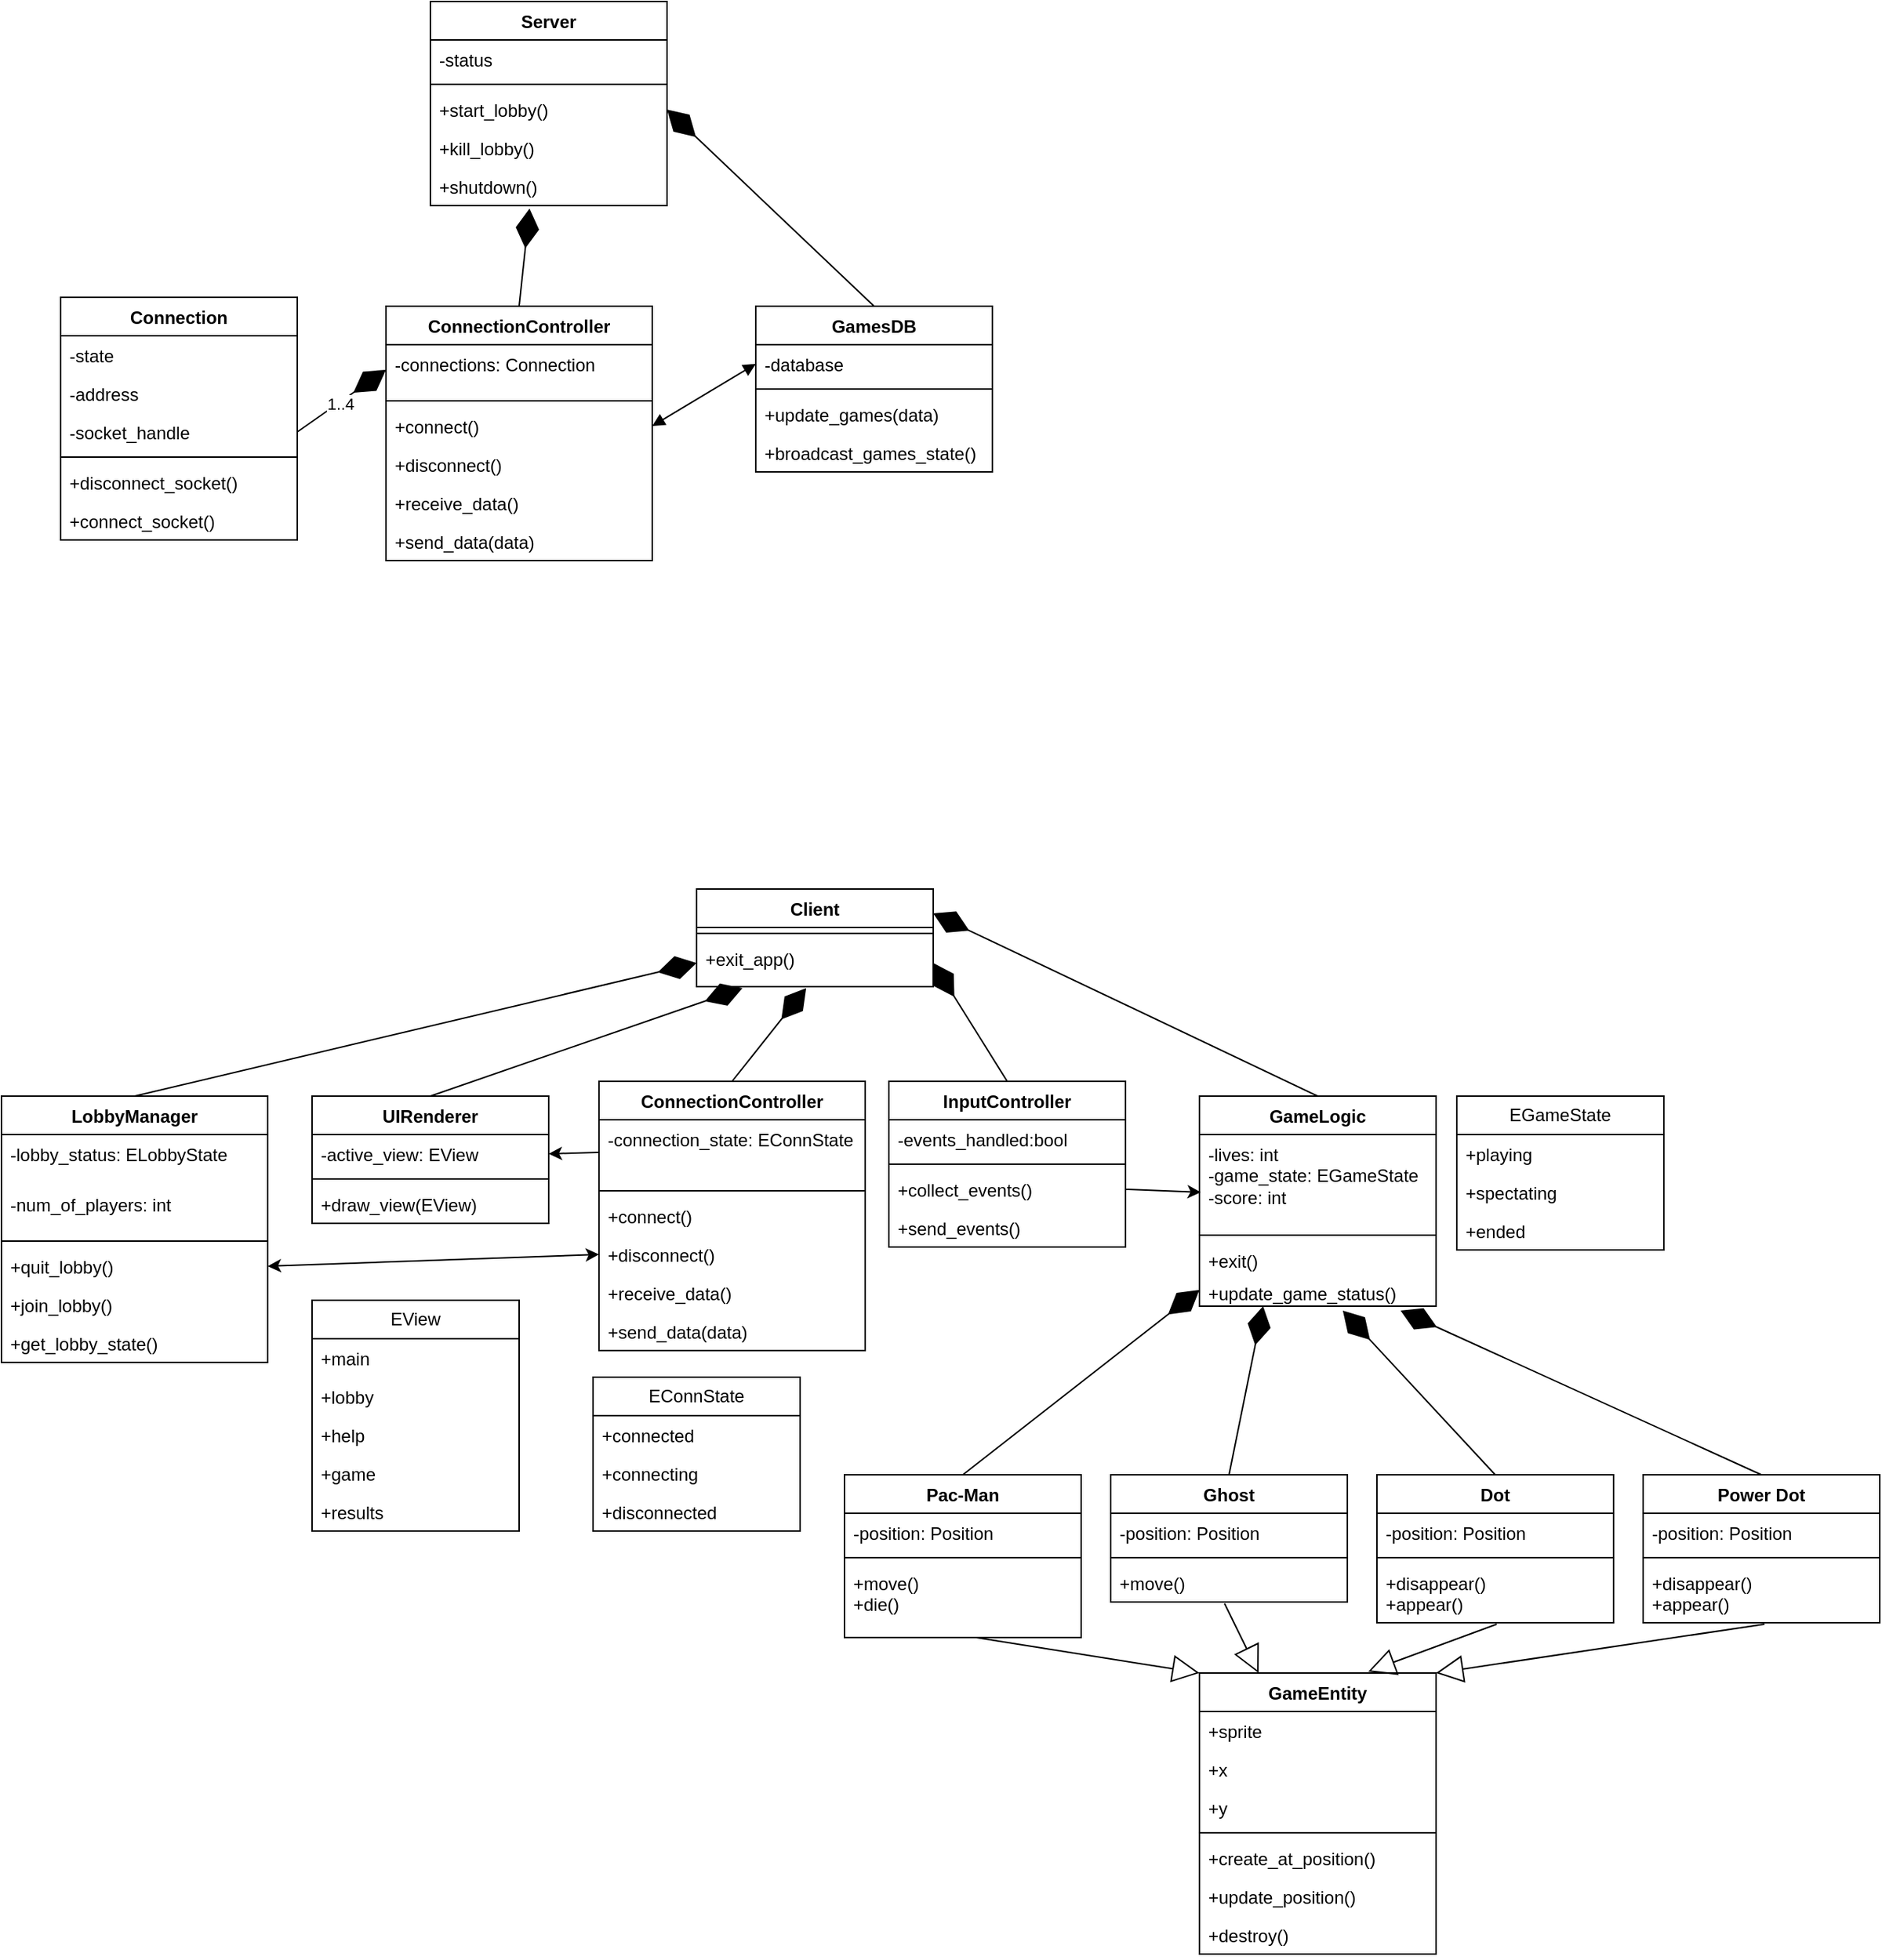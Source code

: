 <mxfile version="26.1.1">
  <diagram id="C5RBs43oDa-KdzZeNtuy" name="Page-1">
    <mxGraphModel dx="1886" dy="2432" grid="1" gridSize="10" guides="1" tooltips="1" connect="1" arrows="1" fold="1" page="1" pageScale="1" pageWidth="1169" pageHeight="827" math="0" shadow="0">
      <root>
        <mxCell id="WIyWlLk6GJQsqaUBKTNV-0" />
        <mxCell id="WIyWlLk6GJQsqaUBKTNV-1" parent="WIyWlLk6GJQsqaUBKTNV-0" />
        <mxCell id="W4Zjn9NjiA4wPW8pre9K-42" value="Client" style="swimlane;fontStyle=1;align=center;verticalAlign=top;childLayout=stackLayout;horizontal=1;startSize=26;horizontalStack=0;resizeParent=1;resizeParentMax=0;resizeLast=0;collapsible=1;marginBottom=0;whiteSpace=wrap;html=1;" parent="WIyWlLk6GJQsqaUBKTNV-1" vertex="1">
          <mxGeometry x="520" y="-500" width="160" height="66" as="geometry" />
        </mxCell>
        <mxCell id="W4Zjn9NjiA4wPW8pre9K-44" value="" style="line;strokeWidth=1;fillColor=none;align=left;verticalAlign=middle;spacingTop=-1;spacingLeft=3;spacingRight=3;rotatable=0;labelPosition=right;points=[];portConstraint=eastwest;strokeColor=inherit;" parent="W4Zjn9NjiA4wPW8pre9K-42" vertex="1">
          <mxGeometry y="26" width="160" height="8" as="geometry" />
        </mxCell>
        <mxCell id="W4Zjn9NjiA4wPW8pre9K-45" value="+exit_app()" style="text;strokeColor=none;fillColor=none;align=left;verticalAlign=top;spacingLeft=4;spacingRight=4;overflow=hidden;rotatable=0;points=[[0,0.5],[1,0.5]];portConstraint=eastwest;whiteSpace=wrap;html=1;" parent="W4Zjn9NjiA4wPW8pre9K-42" vertex="1">
          <mxGeometry y="34" width="160" height="32" as="geometry" />
        </mxCell>
        <mxCell id="W4Zjn9NjiA4wPW8pre9K-46" value="EView" style="swimlane;fontStyle=0;childLayout=stackLayout;horizontal=1;startSize=26;fillColor=none;horizontalStack=0;resizeParent=1;resizeParentMax=0;resizeLast=0;collapsible=1;marginBottom=0;whiteSpace=wrap;html=1;" parent="WIyWlLk6GJQsqaUBKTNV-1" vertex="1">
          <mxGeometry x="260" y="-222" width="140" height="156" as="geometry" />
        </mxCell>
        <mxCell id="W4Zjn9NjiA4wPW8pre9K-49" value="+main" style="text;strokeColor=none;fillColor=none;align=left;verticalAlign=top;spacingLeft=4;spacingRight=4;overflow=hidden;rotatable=0;points=[[0,0.5],[1,0.5]];portConstraint=eastwest;whiteSpace=wrap;html=1;" parent="W4Zjn9NjiA4wPW8pre9K-46" vertex="1">
          <mxGeometry y="26" width="140" height="26" as="geometry" />
        </mxCell>
        <mxCell id="W4Zjn9NjiA4wPW8pre9K-47" value="+lobby" style="text;strokeColor=none;fillColor=none;align=left;verticalAlign=top;spacingLeft=4;spacingRight=4;overflow=hidden;rotatable=0;points=[[0,0.5],[1,0.5]];portConstraint=eastwest;whiteSpace=wrap;html=1;" parent="W4Zjn9NjiA4wPW8pre9K-46" vertex="1">
          <mxGeometry y="52" width="140" height="26" as="geometry" />
        </mxCell>
        <mxCell id="W4Zjn9NjiA4wPW8pre9K-48" value="+help" style="text;strokeColor=none;fillColor=none;align=left;verticalAlign=top;spacingLeft=4;spacingRight=4;overflow=hidden;rotatable=0;points=[[0,0.5],[1,0.5]];portConstraint=eastwest;whiteSpace=wrap;html=1;" parent="W4Zjn9NjiA4wPW8pre9K-46" vertex="1">
          <mxGeometry y="78" width="140" height="26" as="geometry" />
        </mxCell>
        <mxCell id="W4Zjn9NjiA4wPW8pre9K-50" value="+game" style="text;strokeColor=none;fillColor=none;align=left;verticalAlign=top;spacingLeft=4;spacingRight=4;overflow=hidden;rotatable=0;points=[[0,0.5],[1,0.5]];portConstraint=eastwest;whiteSpace=wrap;html=1;" parent="W4Zjn9NjiA4wPW8pre9K-46" vertex="1">
          <mxGeometry y="104" width="140" height="26" as="geometry" />
        </mxCell>
        <mxCell id="frSgxrHvrcFcjkGgJCsm-52" value="+results" style="text;strokeColor=none;fillColor=none;align=left;verticalAlign=top;spacingLeft=4;spacingRight=4;overflow=hidden;rotatable=0;points=[[0,0.5],[1,0.5]];portConstraint=eastwest;whiteSpace=wrap;html=1;" parent="W4Zjn9NjiA4wPW8pre9K-46" vertex="1">
          <mxGeometry y="130" width="140" height="26" as="geometry" />
        </mxCell>
        <mxCell id="frSgxrHvrcFcjkGgJCsm-5" value="UIRenderer" style="swimlane;fontStyle=1;align=center;verticalAlign=top;childLayout=stackLayout;horizontal=1;startSize=26;horizontalStack=0;resizeParent=1;resizeParentMax=0;resizeLast=0;collapsible=1;marginBottom=0;whiteSpace=wrap;html=1;" parent="WIyWlLk6GJQsqaUBKTNV-1" vertex="1">
          <mxGeometry x="260" y="-360" width="160" height="86" as="geometry" />
        </mxCell>
        <mxCell id="frSgxrHvrcFcjkGgJCsm-6" value="-active_view: EView" style="text;strokeColor=none;fillColor=none;align=left;verticalAlign=top;spacingLeft=4;spacingRight=4;overflow=hidden;rotatable=0;points=[[0,0.5],[1,0.5]];portConstraint=eastwest;whiteSpace=wrap;html=1;" parent="frSgxrHvrcFcjkGgJCsm-5" vertex="1">
          <mxGeometry y="26" width="160" height="26" as="geometry" />
        </mxCell>
        <mxCell id="frSgxrHvrcFcjkGgJCsm-7" value="" style="line;strokeWidth=1;fillColor=none;align=left;verticalAlign=middle;spacingTop=-1;spacingLeft=3;spacingRight=3;rotatable=0;labelPosition=right;points=[];portConstraint=eastwest;strokeColor=inherit;" parent="frSgxrHvrcFcjkGgJCsm-5" vertex="1">
          <mxGeometry y="52" width="160" height="8" as="geometry" />
        </mxCell>
        <mxCell id="frSgxrHvrcFcjkGgJCsm-8" value="+draw_view(EView)" style="text;strokeColor=none;fillColor=none;align=left;verticalAlign=top;spacingLeft=4;spacingRight=4;overflow=hidden;rotatable=0;points=[[0,0.5],[1,0.5]];portConstraint=eastwest;whiteSpace=wrap;html=1;" parent="frSgxrHvrcFcjkGgJCsm-5" vertex="1">
          <mxGeometry y="60" width="160" height="26" as="geometry" />
        </mxCell>
        <mxCell id="frSgxrHvrcFcjkGgJCsm-9" value="ConnectionController" style="swimlane;fontStyle=1;align=center;verticalAlign=top;childLayout=stackLayout;horizontal=1;startSize=26;horizontalStack=0;resizeParent=1;resizeParentMax=0;resizeLast=0;collapsible=1;marginBottom=0;whiteSpace=wrap;html=1;" parent="WIyWlLk6GJQsqaUBKTNV-1" vertex="1">
          <mxGeometry x="454" y="-370" width="180" height="182" as="geometry" />
        </mxCell>
        <mxCell id="frSgxrHvrcFcjkGgJCsm-10" value="-connection_state: EConnState" style="text;strokeColor=none;fillColor=none;align=left;verticalAlign=top;spacingLeft=4;spacingRight=4;overflow=hidden;rotatable=0;points=[[0,0.5],[1,0.5]];portConstraint=eastwest;whiteSpace=wrap;html=1;" parent="frSgxrHvrcFcjkGgJCsm-9" vertex="1">
          <mxGeometry y="26" width="180" height="44" as="geometry" />
        </mxCell>
        <mxCell id="frSgxrHvrcFcjkGgJCsm-11" value="" style="line;strokeWidth=1;fillColor=none;align=left;verticalAlign=middle;spacingTop=-1;spacingLeft=3;spacingRight=3;rotatable=0;labelPosition=right;points=[];portConstraint=eastwest;strokeColor=inherit;" parent="frSgxrHvrcFcjkGgJCsm-9" vertex="1">
          <mxGeometry y="70" width="180" height="8" as="geometry" />
        </mxCell>
        <mxCell id="frSgxrHvrcFcjkGgJCsm-12" value="+connect()" style="text;strokeColor=none;fillColor=none;align=left;verticalAlign=top;spacingLeft=4;spacingRight=4;overflow=hidden;rotatable=0;points=[[0,0.5],[1,0.5]];portConstraint=eastwest;whiteSpace=wrap;html=1;" parent="frSgxrHvrcFcjkGgJCsm-9" vertex="1">
          <mxGeometry y="78" width="180" height="26" as="geometry" />
        </mxCell>
        <mxCell id="frSgxrHvrcFcjkGgJCsm-20" value="+disconnect()" style="text;strokeColor=none;fillColor=none;align=left;verticalAlign=top;spacingLeft=4;spacingRight=4;overflow=hidden;rotatable=0;points=[[0,0.5],[1,0.5]];portConstraint=eastwest;whiteSpace=wrap;html=1;" parent="frSgxrHvrcFcjkGgJCsm-9" vertex="1">
          <mxGeometry y="104" width="180" height="26" as="geometry" />
        </mxCell>
        <mxCell id="frSgxrHvrcFcjkGgJCsm-19" value="+receive_data()" style="text;strokeColor=none;fillColor=none;align=left;verticalAlign=top;spacingLeft=4;spacingRight=4;overflow=hidden;rotatable=0;points=[[0,0.5],[1,0.5]];portConstraint=eastwest;whiteSpace=wrap;html=1;" parent="frSgxrHvrcFcjkGgJCsm-9" vertex="1">
          <mxGeometry y="130" width="180" height="26" as="geometry" />
        </mxCell>
        <mxCell id="frSgxrHvrcFcjkGgJCsm-18" value="+send_data(data)" style="text;strokeColor=none;fillColor=none;align=left;verticalAlign=top;spacingLeft=4;spacingRight=4;overflow=hidden;rotatable=0;points=[[0,0.5],[1,0.5]];portConstraint=eastwest;whiteSpace=wrap;html=1;" parent="frSgxrHvrcFcjkGgJCsm-9" vertex="1">
          <mxGeometry y="156" width="180" height="26" as="geometry" />
        </mxCell>
        <mxCell id="frSgxrHvrcFcjkGgJCsm-13" value="EConnState" style="swimlane;fontStyle=0;childLayout=stackLayout;horizontal=1;startSize=26;fillColor=none;horizontalStack=0;resizeParent=1;resizeParentMax=0;resizeLast=0;collapsible=1;marginBottom=0;whiteSpace=wrap;html=1;" parent="WIyWlLk6GJQsqaUBKTNV-1" vertex="1">
          <mxGeometry x="450" y="-170" width="140" height="104" as="geometry" />
        </mxCell>
        <mxCell id="frSgxrHvrcFcjkGgJCsm-14" value="+connected" style="text;strokeColor=none;fillColor=none;align=left;verticalAlign=top;spacingLeft=4;spacingRight=4;overflow=hidden;rotatable=0;points=[[0,0.5],[1,0.5]];portConstraint=eastwest;whiteSpace=wrap;html=1;" parent="frSgxrHvrcFcjkGgJCsm-13" vertex="1">
          <mxGeometry y="26" width="140" height="26" as="geometry" />
        </mxCell>
        <mxCell id="frSgxrHvrcFcjkGgJCsm-15" value="+connecting" style="text;strokeColor=none;fillColor=none;align=left;verticalAlign=top;spacingLeft=4;spacingRight=4;overflow=hidden;rotatable=0;points=[[0,0.5],[1,0.5]];portConstraint=eastwest;whiteSpace=wrap;html=1;" parent="frSgxrHvrcFcjkGgJCsm-13" vertex="1">
          <mxGeometry y="52" width="140" height="26" as="geometry" />
        </mxCell>
        <mxCell id="frSgxrHvrcFcjkGgJCsm-16" value="+disconnected" style="text;strokeColor=none;fillColor=none;align=left;verticalAlign=top;spacingLeft=4;spacingRight=4;overflow=hidden;rotatable=0;points=[[0,0.5],[1,0.5]];portConstraint=eastwest;whiteSpace=wrap;html=1;" parent="frSgxrHvrcFcjkGgJCsm-13" vertex="1">
          <mxGeometry y="78" width="140" height="26" as="geometry" />
        </mxCell>
        <mxCell id="frSgxrHvrcFcjkGgJCsm-22" value="LobbyManager" style="swimlane;fontStyle=1;align=center;verticalAlign=top;childLayout=stackLayout;horizontal=1;startSize=26;horizontalStack=0;resizeParent=1;resizeParentMax=0;resizeLast=0;collapsible=1;marginBottom=0;whiteSpace=wrap;html=1;" parent="WIyWlLk6GJQsqaUBKTNV-1" vertex="1">
          <mxGeometry x="50" y="-360" width="180" height="180" as="geometry" />
        </mxCell>
        <mxCell id="frSgxrHvrcFcjkGgJCsm-23" value="-lobby_status: ELobbyState" style="text;strokeColor=none;fillColor=none;align=left;verticalAlign=top;spacingLeft=4;spacingRight=4;overflow=hidden;rotatable=0;points=[[0,0.5],[1,0.5]];portConstraint=eastwest;whiteSpace=wrap;html=1;" parent="frSgxrHvrcFcjkGgJCsm-22" vertex="1">
          <mxGeometry y="26" width="180" height="34" as="geometry" />
        </mxCell>
        <mxCell id="frSgxrHvrcFcjkGgJCsm-26" value="-num_of_players: int" style="text;strokeColor=none;fillColor=none;align=left;verticalAlign=top;spacingLeft=4;spacingRight=4;overflow=hidden;rotatable=0;points=[[0,0.5],[1,0.5]];portConstraint=eastwest;whiteSpace=wrap;html=1;" parent="frSgxrHvrcFcjkGgJCsm-22" vertex="1">
          <mxGeometry y="60" width="180" height="34" as="geometry" />
        </mxCell>
        <mxCell id="frSgxrHvrcFcjkGgJCsm-24" value="" style="line;strokeWidth=1;fillColor=none;align=left;verticalAlign=middle;spacingTop=-1;spacingLeft=3;spacingRight=3;rotatable=0;labelPosition=right;points=[];portConstraint=eastwest;strokeColor=inherit;" parent="frSgxrHvrcFcjkGgJCsm-22" vertex="1">
          <mxGeometry y="94" width="180" height="8" as="geometry" />
        </mxCell>
        <mxCell id="frSgxrHvrcFcjkGgJCsm-25" value="+quit_lobby()" style="text;strokeColor=none;fillColor=none;align=left;verticalAlign=top;spacingLeft=4;spacingRight=4;overflow=hidden;rotatable=0;points=[[0,0.5],[1,0.5]];portConstraint=eastwest;whiteSpace=wrap;html=1;" parent="frSgxrHvrcFcjkGgJCsm-22" vertex="1">
          <mxGeometry y="102" width="180" height="26" as="geometry" />
        </mxCell>
        <mxCell id="frSgxrHvrcFcjkGgJCsm-28" value="+join_lobby()" style="text;strokeColor=none;fillColor=none;align=left;verticalAlign=top;spacingLeft=4;spacingRight=4;overflow=hidden;rotatable=0;points=[[0,0.5],[1,0.5]];portConstraint=eastwest;whiteSpace=wrap;html=1;" parent="frSgxrHvrcFcjkGgJCsm-22" vertex="1">
          <mxGeometry y="128" width="180" height="26" as="geometry" />
        </mxCell>
        <mxCell id="frSgxrHvrcFcjkGgJCsm-29" value="+get_lobby_state()" style="text;strokeColor=none;fillColor=none;align=left;verticalAlign=top;spacingLeft=4;spacingRight=4;overflow=hidden;rotatable=0;points=[[0,0.5],[1,0.5]];portConstraint=eastwest;whiteSpace=wrap;html=1;" parent="frSgxrHvrcFcjkGgJCsm-22" vertex="1">
          <mxGeometry y="154" width="180" height="26" as="geometry" />
        </mxCell>
        <mxCell id="frSgxrHvrcFcjkGgJCsm-39" value="InputController" style="swimlane;fontStyle=1;align=center;verticalAlign=top;childLayout=stackLayout;horizontal=1;startSize=26;horizontalStack=0;resizeParent=1;resizeParentMax=0;resizeLast=0;collapsible=1;marginBottom=0;whiteSpace=wrap;html=1;" parent="WIyWlLk6GJQsqaUBKTNV-1" vertex="1">
          <mxGeometry x="650" y="-370" width="160" height="112" as="geometry" />
        </mxCell>
        <mxCell id="frSgxrHvrcFcjkGgJCsm-40" value="-events_handled:bool" style="text;strokeColor=none;fillColor=none;align=left;verticalAlign=top;spacingLeft=4;spacingRight=4;overflow=hidden;rotatable=0;points=[[0,0.5],[1,0.5]];portConstraint=eastwest;whiteSpace=wrap;html=1;" parent="frSgxrHvrcFcjkGgJCsm-39" vertex="1">
          <mxGeometry y="26" width="160" height="26" as="geometry" />
        </mxCell>
        <mxCell id="frSgxrHvrcFcjkGgJCsm-41" value="" style="line;strokeWidth=1;fillColor=none;align=left;verticalAlign=middle;spacingTop=-1;spacingLeft=3;spacingRight=3;rotatable=0;labelPosition=right;points=[];portConstraint=eastwest;strokeColor=inherit;" parent="frSgxrHvrcFcjkGgJCsm-39" vertex="1">
          <mxGeometry y="52" width="160" height="8" as="geometry" />
        </mxCell>
        <mxCell id="frSgxrHvrcFcjkGgJCsm-42" value="+collect_events()" style="text;strokeColor=none;fillColor=none;align=left;verticalAlign=top;spacingLeft=4;spacingRight=4;overflow=hidden;rotatable=0;points=[[0,0.5],[1,0.5]];portConstraint=eastwest;whiteSpace=wrap;html=1;" parent="frSgxrHvrcFcjkGgJCsm-39" vertex="1">
          <mxGeometry y="60" width="160" height="26" as="geometry" />
        </mxCell>
        <mxCell id="frSgxrHvrcFcjkGgJCsm-43" value="+send_events()" style="text;strokeColor=none;fillColor=none;align=left;verticalAlign=top;spacingLeft=4;spacingRight=4;overflow=hidden;rotatable=0;points=[[0,0.5],[1,0.5]];portConstraint=eastwest;whiteSpace=wrap;html=1;" parent="frSgxrHvrcFcjkGgJCsm-39" vertex="1">
          <mxGeometry y="86" width="160" height="26" as="geometry" />
        </mxCell>
        <mxCell id="frSgxrHvrcFcjkGgJCsm-57" value="" style="endArrow=diamondThin;endFill=1;endSize=24;html=1;rounded=0;exitX=0.5;exitY=0;exitDx=0;exitDy=0;entryX=0.194;entryY=1.031;entryDx=0;entryDy=0;entryPerimeter=0;" parent="WIyWlLk6GJQsqaUBKTNV-1" source="frSgxrHvrcFcjkGgJCsm-5" target="W4Zjn9NjiA4wPW8pre9K-45" edge="1">
          <mxGeometry width="160" relative="1" as="geometry">
            <mxPoint x="90" y="-450" as="sourcePoint" />
            <mxPoint x="250" y="-450" as="targetPoint" />
          </mxGeometry>
        </mxCell>
        <mxCell id="frSgxrHvrcFcjkGgJCsm-58" value="" style="endArrow=diamondThin;endFill=1;endSize=24;html=1;rounded=0;exitX=0.5;exitY=0;exitDx=0;exitDy=0;entryX=0;entryY=0.5;entryDx=0;entryDy=0;" parent="WIyWlLk6GJQsqaUBKTNV-1" source="frSgxrHvrcFcjkGgJCsm-22" target="W4Zjn9NjiA4wPW8pre9K-45" edge="1">
          <mxGeometry width="160" relative="1" as="geometry">
            <mxPoint x="78.96" y="-377.02" as="sourcePoint" />
            <mxPoint x="310.0" y="-449.004" as="targetPoint" />
          </mxGeometry>
        </mxCell>
        <mxCell id="frSgxrHvrcFcjkGgJCsm-59" value="" style="endArrow=diamondThin;endFill=1;endSize=24;html=1;rounded=0;entryX=0.463;entryY=1.031;entryDx=0;entryDy=0;entryPerimeter=0;exitX=0.5;exitY=0;exitDx=0;exitDy=0;" parent="WIyWlLk6GJQsqaUBKTNV-1" source="frSgxrHvrcFcjkGgJCsm-9" target="W4Zjn9NjiA4wPW8pre9K-45" edge="1">
          <mxGeometry width="160" relative="1" as="geometry">
            <mxPoint x="680" y="-410" as="sourcePoint" />
            <mxPoint x="630" y="-480" as="targetPoint" />
            <Array as="points" />
          </mxGeometry>
        </mxCell>
        <mxCell id="frSgxrHvrcFcjkGgJCsm-60" value="" style="endArrow=diamondThin;endFill=1;endSize=24;html=1;rounded=0;entryX=1;entryY=0.5;entryDx=0;entryDy=0;exitX=0.5;exitY=0;exitDx=0;exitDy=0;" parent="WIyWlLk6GJQsqaUBKTNV-1" source="frSgxrHvrcFcjkGgJCsm-39" target="W4Zjn9NjiA4wPW8pre9K-45" edge="1">
          <mxGeometry width="160" relative="1" as="geometry">
            <mxPoint x="689" y="-383" as="sourcePoint" />
            <mxPoint x="567" y="-446" as="targetPoint" />
          </mxGeometry>
        </mxCell>
        <mxCell id="frSgxrHvrcFcjkGgJCsm-111" value="Server" style="swimlane;fontStyle=1;align=center;verticalAlign=top;childLayout=stackLayout;horizontal=1;startSize=26;horizontalStack=0;resizeParent=1;resizeParentMax=0;resizeLast=0;collapsible=1;marginBottom=0;whiteSpace=wrap;html=1;" parent="WIyWlLk6GJQsqaUBKTNV-1" vertex="1">
          <mxGeometry x="340" y="-1100" width="160" height="138" as="geometry" />
        </mxCell>
        <mxCell id="frSgxrHvrcFcjkGgJCsm-112" value="-status" style="text;strokeColor=none;fillColor=none;align=left;verticalAlign=top;spacingLeft=4;spacingRight=4;overflow=hidden;rotatable=0;points=[[0,0.5],[1,0.5]];portConstraint=eastwest;whiteSpace=wrap;html=1;" parent="frSgxrHvrcFcjkGgJCsm-111" vertex="1">
          <mxGeometry y="26" width="160" height="26" as="geometry" />
        </mxCell>
        <mxCell id="frSgxrHvrcFcjkGgJCsm-113" value="" style="line;strokeWidth=1;fillColor=none;align=left;verticalAlign=middle;spacingTop=-1;spacingLeft=3;spacingRight=3;rotatable=0;labelPosition=right;points=[];portConstraint=eastwest;strokeColor=inherit;" parent="frSgxrHvrcFcjkGgJCsm-111" vertex="1">
          <mxGeometry y="52" width="160" height="8" as="geometry" />
        </mxCell>
        <mxCell id="frSgxrHvrcFcjkGgJCsm-114" value="+start_lobby()" style="text;strokeColor=none;fillColor=none;align=left;verticalAlign=top;spacingLeft=4;spacingRight=4;overflow=hidden;rotatable=0;points=[[0,0.5],[1,0.5]];portConstraint=eastwest;whiteSpace=wrap;html=1;" parent="frSgxrHvrcFcjkGgJCsm-111" vertex="1">
          <mxGeometry y="60" width="160" height="26" as="geometry" />
        </mxCell>
        <mxCell id="frSgxrHvrcFcjkGgJCsm-115" value="+kill_lobby()" style="text;strokeColor=none;fillColor=none;align=left;verticalAlign=top;spacingLeft=4;spacingRight=4;overflow=hidden;rotatable=0;points=[[0,0.5],[1,0.5]];portConstraint=eastwest;whiteSpace=wrap;html=1;" parent="frSgxrHvrcFcjkGgJCsm-111" vertex="1">
          <mxGeometry y="86" width="160" height="26" as="geometry" />
        </mxCell>
        <mxCell id="frSgxrHvrcFcjkGgJCsm-116" value="+shutdown()" style="text;strokeColor=none;fillColor=none;align=left;verticalAlign=top;spacingLeft=4;spacingRight=4;overflow=hidden;rotatable=0;points=[[0,0.5],[1,0.5]];portConstraint=eastwest;whiteSpace=wrap;html=1;" parent="frSgxrHvrcFcjkGgJCsm-111" vertex="1">
          <mxGeometry y="112" width="160" height="26" as="geometry" />
        </mxCell>
        <mxCell id="frSgxrHvrcFcjkGgJCsm-118" value="ConnectionController" style="swimlane;fontStyle=1;align=center;verticalAlign=top;childLayout=stackLayout;horizontal=1;startSize=26;horizontalStack=0;resizeParent=1;resizeParentMax=0;resizeLast=0;collapsible=1;marginBottom=0;whiteSpace=wrap;html=1;" parent="WIyWlLk6GJQsqaUBKTNV-1" vertex="1">
          <mxGeometry x="310" y="-894" width="180" height="172" as="geometry" />
        </mxCell>
        <mxCell id="frSgxrHvrcFcjkGgJCsm-119" value="-connections: Connection" style="text;strokeColor=none;fillColor=none;align=left;verticalAlign=top;spacingLeft=4;spacingRight=4;overflow=hidden;rotatable=0;points=[[0,0.5],[1,0.5]];portConstraint=eastwest;whiteSpace=wrap;html=1;" parent="frSgxrHvrcFcjkGgJCsm-118" vertex="1">
          <mxGeometry y="26" width="180" height="34" as="geometry" />
        </mxCell>
        <mxCell id="frSgxrHvrcFcjkGgJCsm-120" value="" style="line;strokeWidth=1;fillColor=none;align=left;verticalAlign=middle;spacingTop=-1;spacingLeft=3;spacingRight=3;rotatable=0;labelPosition=right;points=[];portConstraint=eastwest;strokeColor=inherit;" parent="frSgxrHvrcFcjkGgJCsm-118" vertex="1">
          <mxGeometry y="60" width="180" height="8" as="geometry" />
        </mxCell>
        <mxCell id="frSgxrHvrcFcjkGgJCsm-121" value="+connect()" style="text;strokeColor=none;fillColor=none;align=left;verticalAlign=top;spacingLeft=4;spacingRight=4;overflow=hidden;rotatable=0;points=[[0,0.5],[1,0.5]];portConstraint=eastwest;whiteSpace=wrap;html=1;" parent="frSgxrHvrcFcjkGgJCsm-118" vertex="1">
          <mxGeometry y="68" width="180" height="26" as="geometry" />
        </mxCell>
        <mxCell id="frSgxrHvrcFcjkGgJCsm-122" value="+disconnect()" style="text;strokeColor=none;fillColor=none;align=left;verticalAlign=top;spacingLeft=4;spacingRight=4;overflow=hidden;rotatable=0;points=[[0,0.5],[1,0.5]];portConstraint=eastwest;whiteSpace=wrap;html=1;" parent="frSgxrHvrcFcjkGgJCsm-118" vertex="1">
          <mxGeometry y="94" width="180" height="26" as="geometry" />
        </mxCell>
        <mxCell id="frSgxrHvrcFcjkGgJCsm-123" value="+receive_data()" style="text;strokeColor=none;fillColor=none;align=left;verticalAlign=top;spacingLeft=4;spacingRight=4;overflow=hidden;rotatable=0;points=[[0,0.5],[1,0.5]];portConstraint=eastwest;whiteSpace=wrap;html=1;" parent="frSgxrHvrcFcjkGgJCsm-118" vertex="1">
          <mxGeometry y="120" width="180" height="26" as="geometry" />
        </mxCell>
        <mxCell id="frSgxrHvrcFcjkGgJCsm-124" value="+send_data(data)" style="text;strokeColor=none;fillColor=none;align=left;verticalAlign=top;spacingLeft=4;spacingRight=4;overflow=hidden;rotatable=0;points=[[0,0.5],[1,0.5]];portConstraint=eastwest;whiteSpace=wrap;html=1;" parent="frSgxrHvrcFcjkGgJCsm-118" vertex="1">
          <mxGeometry y="146" width="180" height="26" as="geometry" />
        </mxCell>
        <mxCell id="frSgxrHvrcFcjkGgJCsm-125" value="" style="endArrow=diamondThin;endFill=1;endSize=24;html=1;rounded=0;entryX=0.419;entryY=1.077;entryDx=0;entryDy=0;entryPerimeter=0;exitX=0.5;exitY=0;exitDx=0;exitDy=0;" parent="WIyWlLk6GJQsqaUBKTNV-1" source="frSgxrHvrcFcjkGgJCsm-118" target="frSgxrHvrcFcjkGgJCsm-116" edge="1">
          <mxGeometry width="160" relative="1" as="geometry">
            <mxPoint x="562" y="-919" as="sourcePoint" />
            <mxPoint x="440" y="-982" as="targetPoint" />
            <Array as="points" />
          </mxGeometry>
        </mxCell>
        <mxCell id="frSgxrHvrcFcjkGgJCsm-127" value="Connection" style="swimlane;fontStyle=1;align=center;verticalAlign=top;childLayout=stackLayout;horizontal=1;startSize=26;horizontalStack=0;resizeParent=1;resizeParentMax=0;resizeLast=0;collapsible=1;marginBottom=0;whiteSpace=wrap;html=1;" parent="WIyWlLk6GJQsqaUBKTNV-1" vertex="1">
          <mxGeometry x="90" y="-900" width="160" height="164" as="geometry" />
        </mxCell>
        <mxCell id="frSgxrHvrcFcjkGgJCsm-128" value="-state" style="text;strokeColor=none;fillColor=none;align=left;verticalAlign=top;spacingLeft=4;spacingRight=4;overflow=hidden;rotatable=0;points=[[0,0.5],[1,0.5]];portConstraint=eastwest;whiteSpace=wrap;html=1;" parent="frSgxrHvrcFcjkGgJCsm-127" vertex="1">
          <mxGeometry y="26" width="160" height="26" as="geometry" />
        </mxCell>
        <mxCell id="frSgxrHvrcFcjkGgJCsm-132" value="-address" style="text;strokeColor=none;fillColor=none;align=left;verticalAlign=top;spacingLeft=4;spacingRight=4;overflow=hidden;rotatable=0;points=[[0,0.5],[1,0.5]];portConstraint=eastwest;whiteSpace=wrap;html=1;" parent="frSgxrHvrcFcjkGgJCsm-127" vertex="1">
          <mxGeometry y="52" width="160" height="26" as="geometry" />
        </mxCell>
        <mxCell id="frSgxrHvrcFcjkGgJCsm-134" value="-socket_handle" style="text;strokeColor=none;fillColor=none;align=left;verticalAlign=top;spacingLeft=4;spacingRight=4;overflow=hidden;rotatable=0;points=[[0,0.5],[1,0.5]];portConstraint=eastwest;whiteSpace=wrap;html=1;" parent="frSgxrHvrcFcjkGgJCsm-127" vertex="1">
          <mxGeometry y="78" width="160" height="26" as="geometry" />
        </mxCell>
        <mxCell id="frSgxrHvrcFcjkGgJCsm-129" value="" style="line;strokeWidth=1;fillColor=none;align=left;verticalAlign=middle;spacingTop=-1;spacingLeft=3;spacingRight=3;rotatable=0;labelPosition=right;points=[];portConstraint=eastwest;strokeColor=inherit;" parent="frSgxrHvrcFcjkGgJCsm-127" vertex="1">
          <mxGeometry y="104" width="160" height="8" as="geometry" />
        </mxCell>
        <mxCell id="frSgxrHvrcFcjkGgJCsm-130" value="+disconnect_socket()" style="text;strokeColor=none;fillColor=none;align=left;verticalAlign=top;spacingLeft=4;spacingRight=4;overflow=hidden;rotatable=0;points=[[0,0.5],[1,0.5]];portConstraint=eastwest;whiteSpace=wrap;html=1;" parent="frSgxrHvrcFcjkGgJCsm-127" vertex="1">
          <mxGeometry y="112" width="160" height="26" as="geometry" />
        </mxCell>
        <mxCell id="frSgxrHvrcFcjkGgJCsm-133" value="+connect_socket()" style="text;strokeColor=none;fillColor=none;align=left;verticalAlign=top;spacingLeft=4;spacingRight=4;overflow=hidden;rotatable=0;points=[[0,0.5],[1,0.5]];portConstraint=eastwest;whiteSpace=wrap;html=1;" parent="frSgxrHvrcFcjkGgJCsm-127" vertex="1">
          <mxGeometry y="138" width="160" height="26" as="geometry" />
        </mxCell>
        <mxCell id="frSgxrHvrcFcjkGgJCsm-135" value="" style="endArrow=diamondThin;endFill=1;endSize=24;html=1;rounded=0;exitX=1;exitY=0.5;exitDx=0;exitDy=0;entryX=0;entryY=0.5;entryDx=0;entryDy=0;" parent="WIyWlLk6GJQsqaUBKTNV-1" source="frSgxrHvrcFcjkGgJCsm-134" target="frSgxrHvrcFcjkGgJCsm-119" edge="1">
          <mxGeometry width="160" relative="1" as="geometry">
            <mxPoint x="283" y="-660" as="sourcePoint" />
            <mxPoint x="334" y="-722" as="targetPoint" />
          </mxGeometry>
        </mxCell>
        <mxCell id="frSgxrHvrcFcjkGgJCsm-136" value="1..4" style="edgeLabel;html=1;align=center;verticalAlign=middle;resizable=0;points=[];" parent="frSgxrHvrcFcjkGgJCsm-135" vertex="1" connectable="0">
          <mxGeometry x="-0.059" y="-1" relative="1" as="geometry">
            <mxPoint as="offset" />
          </mxGeometry>
        </mxCell>
        <mxCell id="frSgxrHvrcFcjkGgJCsm-141" value="GamesDB" style="swimlane;fontStyle=1;align=center;verticalAlign=top;childLayout=stackLayout;horizontal=1;startSize=26;horizontalStack=0;resizeParent=1;resizeParentMax=0;resizeLast=0;collapsible=1;marginBottom=0;whiteSpace=wrap;html=1;" parent="WIyWlLk6GJQsqaUBKTNV-1" vertex="1">
          <mxGeometry x="560" y="-894" width="160" height="112" as="geometry" />
        </mxCell>
        <mxCell id="frSgxrHvrcFcjkGgJCsm-142" value="-database" style="text;strokeColor=none;fillColor=none;align=left;verticalAlign=top;spacingLeft=4;spacingRight=4;overflow=hidden;rotatable=0;points=[[0,0.5],[1,0.5]];portConstraint=eastwest;whiteSpace=wrap;html=1;" parent="frSgxrHvrcFcjkGgJCsm-141" vertex="1">
          <mxGeometry y="26" width="160" height="26" as="geometry" />
        </mxCell>
        <mxCell id="frSgxrHvrcFcjkGgJCsm-143" value="" style="line;strokeWidth=1;fillColor=none;align=left;verticalAlign=middle;spacingTop=-1;spacingLeft=3;spacingRight=3;rotatable=0;labelPosition=right;points=[];portConstraint=eastwest;strokeColor=inherit;" parent="frSgxrHvrcFcjkGgJCsm-141" vertex="1">
          <mxGeometry y="52" width="160" height="8" as="geometry" />
        </mxCell>
        <mxCell id="frSgxrHvrcFcjkGgJCsm-144" value="+update_games(data)" style="text;strokeColor=none;fillColor=none;align=left;verticalAlign=top;spacingLeft=4;spacingRight=4;overflow=hidden;rotatable=0;points=[[0,0.5],[1,0.5]];portConstraint=eastwest;whiteSpace=wrap;html=1;" parent="frSgxrHvrcFcjkGgJCsm-141" vertex="1">
          <mxGeometry y="60" width="160" height="26" as="geometry" />
        </mxCell>
        <mxCell id="frSgxrHvrcFcjkGgJCsm-145" value="+broadcast_games_state()" style="text;strokeColor=none;fillColor=none;align=left;verticalAlign=top;spacingLeft=4;spacingRight=4;overflow=hidden;rotatable=0;points=[[0,0.5],[1,0.5]];portConstraint=eastwest;whiteSpace=wrap;html=1;" parent="frSgxrHvrcFcjkGgJCsm-141" vertex="1">
          <mxGeometry y="86" width="160" height="26" as="geometry" />
        </mxCell>
        <mxCell id="frSgxrHvrcFcjkGgJCsm-146" value="" style="endArrow=diamondThin;endFill=1;endSize=24;html=1;rounded=0;entryX=1;entryY=0.5;entryDx=0;entryDy=0;exitX=0.5;exitY=0;exitDx=0;exitDy=0;" parent="WIyWlLk6GJQsqaUBKTNV-1" source="frSgxrHvrcFcjkGgJCsm-141" target="frSgxrHvrcFcjkGgJCsm-114" edge="1">
          <mxGeometry width="160" relative="1" as="geometry">
            <mxPoint x="450" y="-880" as="sourcePoint" />
            <mxPoint x="447" y="-960" as="targetPoint" />
            <Array as="points" />
          </mxGeometry>
        </mxCell>
        <mxCell id="frSgxrHvrcFcjkGgJCsm-147" value="" style="endArrow=block;startArrow=block;endFill=1;startFill=1;html=1;rounded=0;exitX=1;exitY=0.5;exitDx=0;exitDy=0;entryX=0;entryY=0.5;entryDx=0;entryDy=0;" parent="WIyWlLk6GJQsqaUBKTNV-1" source="frSgxrHvrcFcjkGgJCsm-121" target="frSgxrHvrcFcjkGgJCsm-142" edge="1">
          <mxGeometry width="160" relative="1" as="geometry">
            <mxPoint x="414" y="-830" as="sourcePoint" />
            <mxPoint x="574" y="-830" as="targetPoint" />
          </mxGeometry>
        </mxCell>
        <mxCell id="BvnakJqivRJq1G5SyChi-0" value="GameLogic" style="swimlane;fontStyle=1;align=center;verticalAlign=top;childLayout=stackLayout;horizontal=1;startSize=26;horizontalStack=0;resizeParent=1;resizeParentMax=0;resizeLast=0;collapsible=1;marginBottom=0;whiteSpace=wrap;html=1;" parent="WIyWlLk6GJQsqaUBKTNV-1" vertex="1">
          <mxGeometry x="860" y="-360" width="160" height="142" as="geometry">
            <mxRectangle x="320" y="80" width="70" height="30" as="alternateBounds" />
          </mxGeometry>
        </mxCell>
        <mxCell id="BvnakJqivRJq1G5SyChi-1" value="-lives: int&lt;div&gt;-game_state: EGameState&lt;/div&gt;&lt;div&gt;-score: int&lt;/div&gt;" style="text;strokeColor=none;fillColor=none;align=left;verticalAlign=top;spacingLeft=4;spacingRight=4;overflow=hidden;rotatable=0;points=[[0,0.5],[1,0.5]];portConstraint=eastwest;whiteSpace=wrap;html=1;" parent="BvnakJqivRJq1G5SyChi-0" vertex="1">
          <mxGeometry y="26" width="160" height="64" as="geometry" />
        </mxCell>
        <mxCell id="BvnakJqivRJq1G5SyChi-2" value="" style="line;strokeWidth=1;fillColor=none;align=left;verticalAlign=middle;spacingTop=-1;spacingLeft=3;spacingRight=3;rotatable=0;labelPosition=right;points=[];portConstraint=eastwest;strokeColor=inherit;" parent="BvnakJqivRJq1G5SyChi-0" vertex="1">
          <mxGeometry y="90" width="160" height="8" as="geometry" />
        </mxCell>
        <mxCell id="frSgxrHvrcFcjkGgJCsm-31" value="+exit()" style="text;strokeColor=none;fillColor=none;align=left;verticalAlign=top;spacingLeft=4;spacingRight=4;overflow=hidden;rotatable=0;points=[[0,0.5],[1,0.5]];portConstraint=eastwest;whiteSpace=wrap;html=1;" parent="BvnakJqivRJq1G5SyChi-0" vertex="1">
          <mxGeometry y="98" width="160" height="22" as="geometry" />
        </mxCell>
        <mxCell id="frSgxrHvrcFcjkGgJCsm-33" value="+update_game_status()" style="text;strokeColor=none;fillColor=none;align=left;verticalAlign=top;spacingLeft=4;spacingRight=4;overflow=hidden;rotatable=0;points=[[0,0.5],[1,0.5]];portConstraint=eastwest;whiteSpace=wrap;html=1;" parent="BvnakJqivRJq1G5SyChi-0" vertex="1">
          <mxGeometry y="120" width="160" height="22" as="geometry" />
        </mxCell>
        <mxCell id="W4Zjn9NjiA4wPW8pre9K-0" value="Pac-Man" style="swimlane;fontStyle=1;align=center;verticalAlign=top;childLayout=stackLayout;horizontal=1;startSize=26;horizontalStack=0;resizeParent=1;resizeParentMax=0;resizeLast=0;collapsible=1;marginBottom=0;whiteSpace=wrap;html=1;" parent="WIyWlLk6GJQsqaUBKTNV-1" vertex="1">
          <mxGeometry x="620" y="-104" width="160" height="110" as="geometry" />
        </mxCell>
        <mxCell id="W4Zjn9NjiA4wPW8pre9K-1" value="-position: Position" style="text;strokeColor=none;fillColor=none;align=left;verticalAlign=top;spacingLeft=4;spacingRight=4;overflow=hidden;rotatable=0;points=[[0,0.5],[1,0.5]];portConstraint=eastwest;whiteSpace=wrap;html=1;" parent="W4Zjn9NjiA4wPW8pre9K-0" vertex="1">
          <mxGeometry y="26" width="160" height="26" as="geometry" />
        </mxCell>
        <mxCell id="W4Zjn9NjiA4wPW8pre9K-2" value="" style="line;strokeWidth=1;fillColor=none;align=left;verticalAlign=middle;spacingTop=-1;spacingLeft=3;spacingRight=3;rotatable=0;labelPosition=right;points=[];portConstraint=eastwest;strokeColor=inherit;" parent="W4Zjn9NjiA4wPW8pre9K-0" vertex="1">
          <mxGeometry y="52" width="160" height="8" as="geometry" />
        </mxCell>
        <mxCell id="W4Zjn9NjiA4wPW8pre9K-3" value="+move()&lt;br&gt;+die()" style="text;strokeColor=none;fillColor=none;align=left;verticalAlign=top;spacingLeft=4;spacingRight=4;overflow=hidden;rotatable=0;points=[[0,0.5],[1,0.5]];portConstraint=eastwest;whiteSpace=wrap;html=1;" parent="W4Zjn9NjiA4wPW8pre9K-0" vertex="1">
          <mxGeometry y="60" width="160" height="50" as="geometry" />
        </mxCell>
        <mxCell id="W4Zjn9NjiA4wPW8pre9K-5" value="Ghost" style="swimlane;fontStyle=1;align=center;verticalAlign=top;childLayout=stackLayout;horizontal=1;startSize=26;horizontalStack=0;resizeParent=1;resizeParentMax=0;resizeLast=0;collapsible=1;marginBottom=0;whiteSpace=wrap;html=1;" parent="WIyWlLk6GJQsqaUBKTNV-1" vertex="1">
          <mxGeometry x="800" y="-104" width="160" height="86" as="geometry" />
        </mxCell>
        <mxCell id="W4Zjn9NjiA4wPW8pre9K-6" value="-position: Position" style="text;strokeColor=none;fillColor=none;align=left;verticalAlign=top;spacingLeft=4;spacingRight=4;overflow=hidden;rotatable=0;points=[[0,0.5],[1,0.5]];portConstraint=eastwest;whiteSpace=wrap;html=1;" parent="W4Zjn9NjiA4wPW8pre9K-5" vertex="1">
          <mxGeometry y="26" width="160" height="26" as="geometry" />
        </mxCell>
        <mxCell id="W4Zjn9NjiA4wPW8pre9K-7" value="" style="line;strokeWidth=1;fillColor=none;align=left;verticalAlign=middle;spacingTop=-1;spacingLeft=3;spacingRight=3;rotatable=0;labelPosition=right;points=[];portConstraint=eastwest;strokeColor=inherit;" parent="W4Zjn9NjiA4wPW8pre9K-5" vertex="1">
          <mxGeometry y="52" width="160" height="8" as="geometry" />
        </mxCell>
        <mxCell id="W4Zjn9NjiA4wPW8pre9K-8" value="+move()" style="text;strokeColor=none;fillColor=none;align=left;verticalAlign=top;spacingLeft=4;spacingRight=4;overflow=hidden;rotatable=0;points=[[0,0.5],[1,0.5]];portConstraint=eastwest;whiteSpace=wrap;html=1;" parent="W4Zjn9NjiA4wPW8pre9K-5" vertex="1">
          <mxGeometry y="60" width="160" height="26" as="geometry" />
        </mxCell>
        <mxCell id="W4Zjn9NjiA4wPW8pre9K-13" value="Dot&lt;div&gt;&lt;br&gt;&lt;/div&gt;" style="swimlane;fontStyle=1;align=center;verticalAlign=top;childLayout=stackLayout;horizontal=1;startSize=26;horizontalStack=0;resizeParent=1;resizeParentMax=0;resizeLast=0;collapsible=1;marginBottom=0;whiteSpace=wrap;html=1;" parent="WIyWlLk6GJQsqaUBKTNV-1" vertex="1">
          <mxGeometry x="980" y="-104" width="160" height="100" as="geometry" />
        </mxCell>
        <mxCell id="W4Zjn9NjiA4wPW8pre9K-14" value="-position: Position" style="text;strokeColor=none;fillColor=none;align=left;verticalAlign=top;spacingLeft=4;spacingRight=4;overflow=hidden;rotatable=0;points=[[0,0.5],[1,0.5]];portConstraint=eastwest;whiteSpace=wrap;html=1;" parent="W4Zjn9NjiA4wPW8pre9K-13" vertex="1">
          <mxGeometry y="26" width="160" height="26" as="geometry" />
        </mxCell>
        <mxCell id="W4Zjn9NjiA4wPW8pre9K-15" value="" style="line;strokeWidth=1;fillColor=none;align=left;verticalAlign=middle;spacingTop=-1;spacingLeft=3;spacingRight=3;rotatable=0;labelPosition=right;points=[];portConstraint=eastwest;strokeColor=inherit;" parent="W4Zjn9NjiA4wPW8pre9K-13" vertex="1">
          <mxGeometry y="52" width="160" height="8" as="geometry" />
        </mxCell>
        <mxCell id="W4Zjn9NjiA4wPW8pre9K-16" value="+disappear()&lt;div&gt;+appear()&lt;/div&gt;" style="text;strokeColor=none;fillColor=none;align=left;verticalAlign=top;spacingLeft=4;spacingRight=4;overflow=hidden;rotatable=0;points=[[0,0.5],[1,0.5]];portConstraint=eastwest;whiteSpace=wrap;html=1;" parent="W4Zjn9NjiA4wPW8pre9K-13" vertex="1">
          <mxGeometry y="60" width="160" height="40" as="geometry" />
        </mxCell>
        <mxCell id="W4Zjn9NjiA4wPW8pre9K-17" value="&lt;div&gt;Power Dot&lt;/div&gt;" style="swimlane;fontStyle=1;align=center;verticalAlign=top;childLayout=stackLayout;horizontal=1;startSize=26;horizontalStack=0;resizeParent=1;resizeParentMax=0;resizeLast=0;collapsible=1;marginBottom=0;whiteSpace=wrap;html=1;" parent="WIyWlLk6GJQsqaUBKTNV-1" vertex="1">
          <mxGeometry x="1160" y="-104" width="160" height="100" as="geometry" />
        </mxCell>
        <mxCell id="W4Zjn9NjiA4wPW8pre9K-18" value="-position: Position" style="text;strokeColor=none;fillColor=none;align=left;verticalAlign=top;spacingLeft=4;spacingRight=4;overflow=hidden;rotatable=0;points=[[0,0.5],[1,0.5]];portConstraint=eastwest;whiteSpace=wrap;html=1;" parent="W4Zjn9NjiA4wPW8pre9K-17" vertex="1">
          <mxGeometry y="26" width="160" height="26" as="geometry" />
        </mxCell>
        <mxCell id="W4Zjn9NjiA4wPW8pre9K-19" value="" style="line;strokeWidth=1;fillColor=none;align=left;verticalAlign=middle;spacingTop=-1;spacingLeft=3;spacingRight=3;rotatable=0;labelPosition=right;points=[];portConstraint=eastwest;strokeColor=inherit;" parent="W4Zjn9NjiA4wPW8pre9K-17" vertex="1">
          <mxGeometry y="52" width="160" height="8" as="geometry" />
        </mxCell>
        <mxCell id="W4Zjn9NjiA4wPW8pre9K-20" value="+disappear()&lt;div&gt;+appear()&lt;/div&gt;" style="text;strokeColor=none;fillColor=none;align=left;verticalAlign=top;spacingLeft=4;spacingRight=4;overflow=hidden;rotatable=0;points=[[0,0.5],[1,0.5]];portConstraint=eastwest;whiteSpace=wrap;html=1;" parent="W4Zjn9NjiA4wPW8pre9K-17" vertex="1">
          <mxGeometry y="60" width="160" height="40" as="geometry" />
        </mxCell>
        <mxCell id="frSgxrHvrcFcjkGgJCsm-34" value="EGameState" style="swimlane;fontStyle=0;childLayout=stackLayout;horizontal=1;startSize=26;fillColor=none;horizontalStack=0;resizeParent=1;resizeParentMax=0;resizeLast=0;collapsible=1;marginBottom=0;whiteSpace=wrap;html=1;" parent="WIyWlLk6GJQsqaUBKTNV-1" vertex="1">
          <mxGeometry x="1034" y="-360" width="140" height="104" as="geometry" />
        </mxCell>
        <mxCell id="frSgxrHvrcFcjkGgJCsm-35" value="+playing" style="text;strokeColor=none;fillColor=none;align=left;verticalAlign=top;spacingLeft=4;spacingRight=4;overflow=hidden;rotatable=0;points=[[0,0.5],[1,0.5]];portConstraint=eastwest;whiteSpace=wrap;html=1;" parent="frSgxrHvrcFcjkGgJCsm-34" vertex="1">
          <mxGeometry y="26" width="140" height="26" as="geometry" />
        </mxCell>
        <mxCell id="frSgxrHvrcFcjkGgJCsm-36" value="+spectating" style="text;strokeColor=none;fillColor=none;align=left;verticalAlign=top;spacingLeft=4;spacingRight=4;overflow=hidden;rotatable=0;points=[[0,0.5],[1,0.5]];portConstraint=eastwest;whiteSpace=wrap;html=1;" parent="frSgxrHvrcFcjkGgJCsm-34" vertex="1">
          <mxGeometry y="52" width="140" height="26" as="geometry" />
        </mxCell>
        <mxCell id="frSgxrHvrcFcjkGgJCsm-37" value="+ended" style="text;strokeColor=none;fillColor=none;align=left;verticalAlign=top;spacingLeft=4;spacingRight=4;overflow=hidden;rotatable=0;points=[[0,0.5],[1,0.5]];portConstraint=eastwest;whiteSpace=wrap;html=1;" parent="frSgxrHvrcFcjkGgJCsm-34" vertex="1">
          <mxGeometry y="78" width="140" height="26" as="geometry" />
        </mxCell>
        <mxCell id="frSgxrHvrcFcjkGgJCsm-65" value="GameEntity" style="swimlane;fontStyle=1;align=center;verticalAlign=top;childLayout=stackLayout;horizontal=1;startSize=26;horizontalStack=0;resizeParent=1;resizeParentMax=0;resizeLast=0;collapsible=1;marginBottom=0;whiteSpace=wrap;html=1;movable=1;resizable=1;rotatable=1;deletable=1;editable=1;locked=0;connectable=1;" parent="WIyWlLk6GJQsqaUBKTNV-1" vertex="1">
          <mxGeometry x="860" y="30" width="160" height="190" as="geometry" />
        </mxCell>
        <mxCell id="frSgxrHvrcFcjkGgJCsm-66" value="+sprite" style="text;strokeColor=none;fillColor=none;align=left;verticalAlign=top;spacingLeft=4;spacingRight=4;overflow=hidden;rotatable=0;points=[[0,0.5],[1,0.5]];portConstraint=eastwest;whiteSpace=wrap;html=1;" parent="frSgxrHvrcFcjkGgJCsm-65" vertex="1">
          <mxGeometry y="26" width="160" height="26" as="geometry" />
        </mxCell>
        <mxCell id="frSgxrHvrcFcjkGgJCsm-70" value="+x" style="text;strokeColor=none;fillColor=none;align=left;verticalAlign=top;spacingLeft=4;spacingRight=4;overflow=hidden;rotatable=0;points=[[0,0.5],[1,0.5]];portConstraint=eastwest;whiteSpace=wrap;html=1;" parent="frSgxrHvrcFcjkGgJCsm-65" vertex="1">
          <mxGeometry y="52" width="160" height="26" as="geometry" />
        </mxCell>
        <mxCell id="frSgxrHvrcFcjkGgJCsm-71" value="+y" style="text;strokeColor=none;fillColor=none;align=left;verticalAlign=top;spacingLeft=4;spacingRight=4;overflow=hidden;rotatable=0;points=[[0,0.5],[1,0.5]];portConstraint=eastwest;whiteSpace=wrap;html=1;" parent="frSgxrHvrcFcjkGgJCsm-65" vertex="1">
          <mxGeometry y="78" width="160" height="26" as="geometry" />
        </mxCell>
        <mxCell id="frSgxrHvrcFcjkGgJCsm-67" value="" style="line;strokeWidth=1;fillColor=none;align=left;verticalAlign=middle;spacingTop=-1;spacingLeft=3;spacingRight=3;rotatable=0;labelPosition=right;points=[];portConstraint=eastwest;strokeColor=inherit;" parent="frSgxrHvrcFcjkGgJCsm-65" vertex="1">
          <mxGeometry y="104" width="160" height="8" as="geometry" />
        </mxCell>
        <mxCell id="frSgxrHvrcFcjkGgJCsm-68" value="+create_at_position()" style="text;strokeColor=none;fillColor=none;align=left;verticalAlign=top;spacingLeft=4;spacingRight=4;overflow=hidden;rotatable=0;points=[[0,0.5],[1,0.5]];portConstraint=eastwest;whiteSpace=wrap;html=1;" parent="frSgxrHvrcFcjkGgJCsm-65" vertex="1">
          <mxGeometry y="112" width="160" height="26" as="geometry" />
        </mxCell>
        <mxCell id="frSgxrHvrcFcjkGgJCsm-69" value="+update_position()" style="text;strokeColor=none;fillColor=none;align=left;verticalAlign=top;spacingLeft=4;spacingRight=4;overflow=hidden;rotatable=0;points=[[0,0.5],[1,0.5]];portConstraint=eastwest;whiteSpace=wrap;html=1;" parent="frSgxrHvrcFcjkGgJCsm-65" vertex="1">
          <mxGeometry y="138" width="160" height="26" as="geometry" />
        </mxCell>
        <mxCell id="frSgxrHvrcFcjkGgJCsm-72" value="+destroy()" style="text;strokeColor=none;fillColor=none;align=left;verticalAlign=top;spacingLeft=4;spacingRight=4;overflow=hidden;rotatable=0;points=[[0,0.5],[1,0.5]];portConstraint=eastwest;whiteSpace=wrap;html=1;" parent="frSgxrHvrcFcjkGgJCsm-65" vertex="1">
          <mxGeometry y="164" width="160" height="26" as="geometry" />
        </mxCell>
        <mxCell id="frSgxrHvrcFcjkGgJCsm-83" value="&lt;div&gt;&lt;br&gt;&lt;/div&gt;&lt;div&gt;&lt;br&gt;&lt;/div&gt;" style="endArrow=block;endSize=16;endFill=0;html=1;rounded=0;exitX=0.556;exitY=1;exitDx=0;exitDy=0;entryX=0;entryY=0;entryDx=0;entryDy=0;exitPerimeter=0;" parent="WIyWlLk6GJQsqaUBKTNV-1" source="W4Zjn9NjiA4wPW8pre9K-3" target="frSgxrHvrcFcjkGgJCsm-65" edge="1">
          <mxGeometry width="160" relative="1" as="geometry">
            <mxPoint x="830" y="-25" as="sourcePoint" />
            <mxPoint x="610" y="297" as="targetPoint" />
          </mxGeometry>
        </mxCell>
        <mxCell id="frSgxrHvrcFcjkGgJCsm-84" value="&lt;div&gt;&lt;br&gt;&lt;/div&gt;&lt;div&gt;&lt;br&gt;&lt;/div&gt;" style="endArrow=block;endSize=16;endFill=0;html=1;rounded=0;exitX=0.481;exitY=1.038;exitDx=0;exitDy=0;entryX=0.25;entryY=0;entryDx=0;entryDy=0;exitPerimeter=0;" parent="WIyWlLk6GJQsqaUBKTNV-1" source="W4Zjn9NjiA4wPW8pre9K-8" target="frSgxrHvrcFcjkGgJCsm-65" edge="1">
          <mxGeometry width="160" relative="1" as="geometry">
            <mxPoint x="1034" y="36" as="sourcePoint" />
            <mxPoint x="1195" y="136" as="targetPoint" />
          </mxGeometry>
        </mxCell>
        <mxCell id="frSgxrHvrcFcjkGgJCsm-85" value="&lt;div&gt;&lt;br&gt;&lt;/div&gt;&lt;div&gt;&lt;br&gt;&lt;/div&gt;" style="endArrow=block;endSize=16;endFill=0;html=1;rounded=0;exitX=0.506;exitY=1.025;exitDx=0;exitDy=0;entryX=0.713;entryY=-0.005;entryDx=0;entryDy=0;exitPerimeter=0;entryPerimeter=0;" parent="WIyWlLk6GJQsqaUBKTNV-1" source="W4Zjn9NjiA4wPW8pre9K-16" target="frSgxrHvrcFcjkGgJCsm-65" edge="1">
          <mxGeometry width="160" relative="1" as="geometry">
            <mxPoint x="729" y="26" as="sourcePoint" />
            <mxPoint x="890" y="126" as="targetPoint" />
          </mxGeometry>
        </mxCell>
        <mxCell id="frSgxrHvrcFcjkGgJCsm-86" value="&lt;div&gt;&lt;br&gt;&lt;/div&gt;&lt;div&gt;&lt;br&gt;&lt;/div&gt;" style="endArrow=block;endSize=16;endFill=0;html=1;rounded=0;exitX=0.513;exitY=1.025;exitDx=0;exitDy=0;entryX=1;entryY=0;entryDx=0;entryDy=0;exitPerimeter=0;" parent="WIyWlLk6GJQsqaUBKTNV-1" source="W4Zjn9NjiA4wPW8pre9K-20" target="frSgxrHvrcFcjkGgJCsm-65" edge="1">
          <mxGeometry width="160" relative="1" as="geometry">
            <mxPoint x="739" y="36" as="sourcePoint" />
            <mxPoint x="900" y="136" as="targetPoint" />
          </mxGeometry>
        </mxCell>
        <mxCell id="frSgxrHvrcFcjkGgJCsm-87" value="" style="endArrow=diamondThin;endFill=1;endSize=24;html=1;rounded=0;exitX=0.5;exitY=0;exitDx=0;exitDy=0;entryX=0;entryY=0.5;entryDx=0;entryDy=0;" parent="WIyWlLk6GJQsqaUBKTNV-1" source="W4Zjn9NjiA4wPW8pre9K-0" target="frSgxrHvrcFcjkGgJCsm-33" edge="1">
          <mxGeometry width="160" relative="1" as="geometry">
            <mxPoint x="1160" y="-124" as="sourcePoint" />
            <mxPoint x="1000" y="-124" as="targetPoint" />
          </mxGeometry>
        </mxCell>
        <mxCell id="frSgxrHvrcFcjkGgJCsm-88" value="" style="endArrow=diamondThin;endFill=1;endSize=24;html=1;rounded=0;exitX=0.5;exitY=0;exitDx=0;exitDy=0;entryX=0.269;entryY=1;entryDx=0;entryDy=0;entryPerimeter=0;" parent="WIyWlLk6GJQsqaUBKTNV-1" source="W4Zjn9NjiA4wPW8pre9K-5" target="frSgxrHvrcFcjkGgJCsm-33" edge="1">
          <mxGeometry width="160" relative="1" as="geometry">
            <mxPoint x="710" y="-94" as="sourcePoint" />
            <mxPoint x="966" y="-298" as="targetPoint" />
          </mxGeometry>
        </mxCell>
        <mxCell id="frSgxrHvrcFcjkGgJCsm-89" value="" style="endArrow=diamondThin;endFill=1;endSize=24;html=1;rounded=0;exitX=0.5;exitY=0;exitDx=0;exitDy=0;entryX=0.606;entryY=1.136;entryDx=0;entryDy=0;entryPerimeter=0;" parent="WIyWlLk6GJQsqaUBKTNV-1" source="W4Zjn9NjiA4wPW8pre9K-13" target="frSgxrHvrcFcjkGgJCsm-33" edge="1">
          <mxGeometry width="160" relative="1" as="geometry">
            <mxPoint x="720" y="-84" as="sourcePoint" />
            <mxPoint x="976" y="-288" as="targetPoint" />
          </mxGeometry>
        </mxCell>
        <mxCell id="frSgxrHvrcFcjkGgJCsm-90" value="" style="endArrow=diamondThin;endFill=1;endSize=24;html=1;rounded=0;exitX=0.5;exitY=0;exitDx=0;exitDy=0;entryX=0.85;entryY=1.136;entryDx=0;entryDy=0;entryPerimeter=0;" parent="WIyWlLk6GJQsqaUBKTNV-1" source="W4Zjn9NjiA4wPW8pre9K-17" target="frSgxrHvrcFcjkGgJCsm-33" edge="1">
          <mxGeometry width="160" relative="1" as="geometry">
            <mxPoint x="730" y="-74" as="sourcePoint" />
            <mxPoint x="986" y="-278" as="targetPoint" />
          </mxGeometry>
        </mxCell>
        <mxCell id="H_CMYaS09ooLMEQShiIc-2" value="" style="endArrow=diamondThin;endFill=1;endSize=24;html=1;rounded=0;entryX=1;entryY=0.25;entryDx=0;entryDy=0;exitX=0.5;exitY=0;exitDx=0;exitDy=0;" edge="1" parent="WIyWlLk6GJQsqaUBKTNV-1" source="BvnakJqivRJq1G5SyChi-0" target="W4Zjn9NjiA4wPW8pre9K-42">
          <mxGeometry width="160" relative="1" as="geometry">
            <mxPoint x="926" y="-380" as="sourcePoint" />
            <mxPoint x="700" y="-460" as="targetPoint" />
          </mxGeometry>
        </mxCell>
        <mxCell id="H_CMYaS09ooLMEQShiIc-4" value="" style="endArrow=classic;html=1;rounded=0;entryX=0.006;entryY=0.609;entryDx=0;entryDy=0;entryPerimeter=0;exitX=1;exitY=0.5;exitDx=0;exitDy=0;" edge="1" parent="WIyWlLk6GJQsqaUBKTNV-1" source="frSgxrHvrcFcjkGgJCsm-42" target="BvnakJqivRJq1G5SyChi-1">
          <mxGeometry width="50" height="50" relative="1" as="geometry">
            <mxPoint x="690" y="-140" as="sourcePoint" />
            <mxPoint x="740" y="-190" as="targetPoint" />
          </mxGeometry>
        </mxCell>
        <mxCell id="H_CMYaS09ooLMEQShiIc-6" value="" style="endArrow=classic;startArrow=classic;html=1;rounded=0;exitX=1;exitY=0.5;exitDx=0;exitDy=0;entryX=0;entryY=0.5;entryDx=0;entryDy=0;" edge="1" parent="WIyWlLk6GJQsqaUBKTNV-1" source="frSgxrHvrcFcjkGgJCsm-25" target="frSgxrHvrcFcjkGgJCsm-20">
          <mxGeometry width="50" height="50" relative="1" as="geometry">
            <mxPoint x="690" y="-130" as="sourcePoint" />
            <mxPoint x="740" y="-180" as="targetPoint" />
          </mxGeometry>
        </mxCell>
        <mxCell id="H_CMYaS09ooLMEQShiIc-7" value="" style="endArrow=classic;html=1;rounded=0;exitX=0;exitY=0.5;exitDx=0;exitDy=0;entryX=1;entryY=0.5;entryDx=0;entryDy=0;" edge="1" parent="WIyWlLk6GJQsqaUBKTNV-1" source="frSgxrHvrcFcjkGgJCsm-10" target="frSgxrHvrcFcjkGgJCsm-6">
          <mxGeometry width="50" height="50" relative="1" as="geometry">
            <mxPoint x="690" y="-130" as="sourcePoint" />
            <mxPoint x="740" y="-180" as="targetPoint" />
          </mxGeometry>
        </mxCell>
      </root>
    </mxGraphModel>
  </diagram>
</mxfile>
